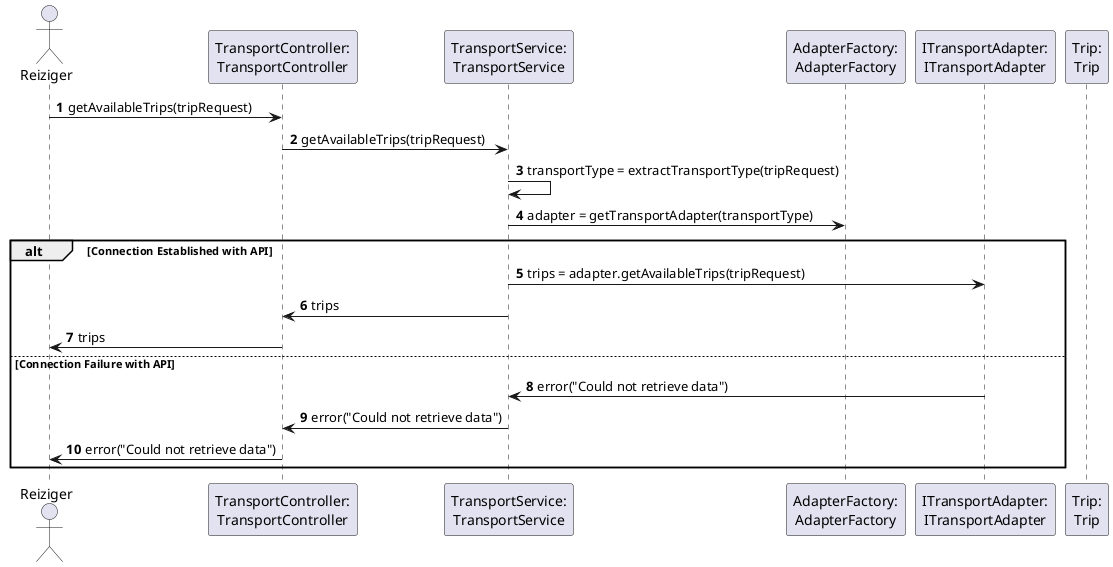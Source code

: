 @startuml

autonumber

actor Reiziger
participant "TransportController:\nTransportController" as TC
participant "TransportService:\nTransportService" as TS
participant "AdapterFactory:\nAdapterFactory" as AF
participant "ITransportAdapter:\nITransportAdapter" as Adapter
participant "Trip:\nTrip"

Reiziger -> TC: getAvailableTrips(tripRequest)
TC -> TS: getAvailableTrips(tripRequest)
TS -> TS: transportType = extractTransportType(tripRequest)
TS -> AF: adapter = getTransportAdapter(transportType)

alt Connection Established with API
    TS -> Adapter: trips = adapter.getAvailableTrips(tripRequest)
    TS -> TC: trips
    TC -> Reiziger: trips
else Connection Failure with API
    Adapter -> TS: error("Could not retrieve data")
    TS -> TC: error("Could not retrieve data")
    TC -> Reiziger: error("Could not retrieve data")
end

@enduml
